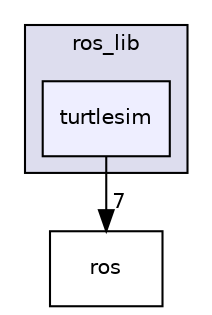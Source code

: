 digraph "turtlesim" {
  compound=true
  node [ fontsize="10", fontname="Helvetica"];
  edge [ labelfontsize="10", labelfontname="Helvetica"];
  subgraph clusterdir_90717b3c677f611b706863d5c86b90c7 {
    graph [ bgcolor="#ddddee", pencolor="black", label="ros_lib" fontname="Helvetica", fontsize="10", URL="dir_90717b3c677f611b706863d5c86b90c7.html"]
  dir_353524e59fad8b78ea013efa175493f2 [shape=box, label="turtlesim", style="filled", fillcolor="#eeeeff", pencolor="black", URL="dir_353524e59fad8b78ea013efa175493f2.html"];
  }
  dir_74fd674bff593b67d15dde07bcd4f8f8 [shape=box label="ros" URL="dir_74fd674bff593b67d15dde07bcd4f8f8.html"];
  dir_353524e59fad8b78ea013efa175493f2->dir_74fd674bff593b67d15dde07bcd4f8f8 [headlabel="7", labeldistance=1.5 headhref="dir_000017_000025.html"];
}
